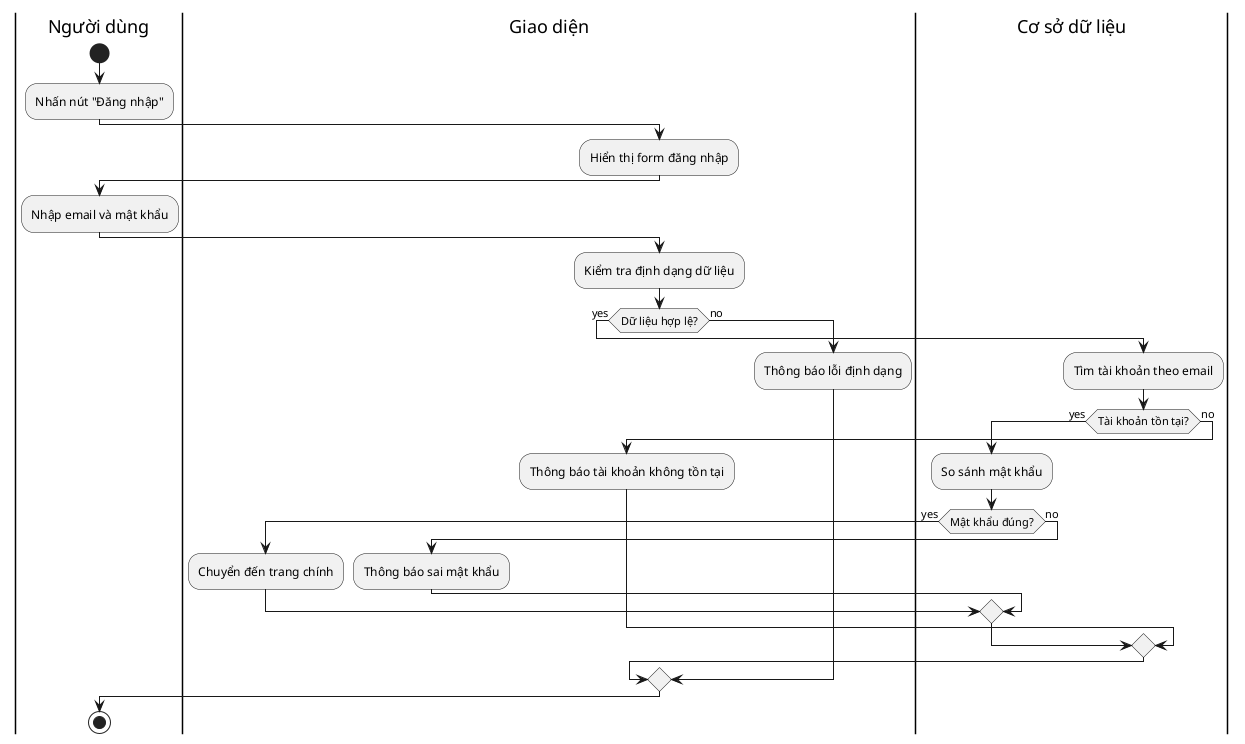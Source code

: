 @startuml
|Người dùng|
start
:Nhấn nút "Đăng nhập";

|Giao diện|
:Hiển thị form đăng nhập;

|Người dùng|
:Nhập email và mật khẩu;

|Giao diện|
:Kiểm tra định dạng dữ liệu;

if (Dữ liệu hợp lệ?) then (yes)
  |Cơ sở dữ liệu|
  :Tìm tài khoản theo email;

  if (Tài khoản tồn tại?) then (yes)
    :So sánh mật khẩu;

    if (Mật khẩu đúng?) then (yes)
      |Giao diện|
      :Chuyển đến trang chính;
    else (no)
      |Giao diện|
      :Thông báo sai mật khẩu;
    endif

  else (no)
    |Giao diện|
    :Thông báo tài khoản không tồn tại;
  endif

else (no)
  |Giao diện|
  :Thông báo lỗi định dạng;
endif

|Người dùng|
stop
@enduml